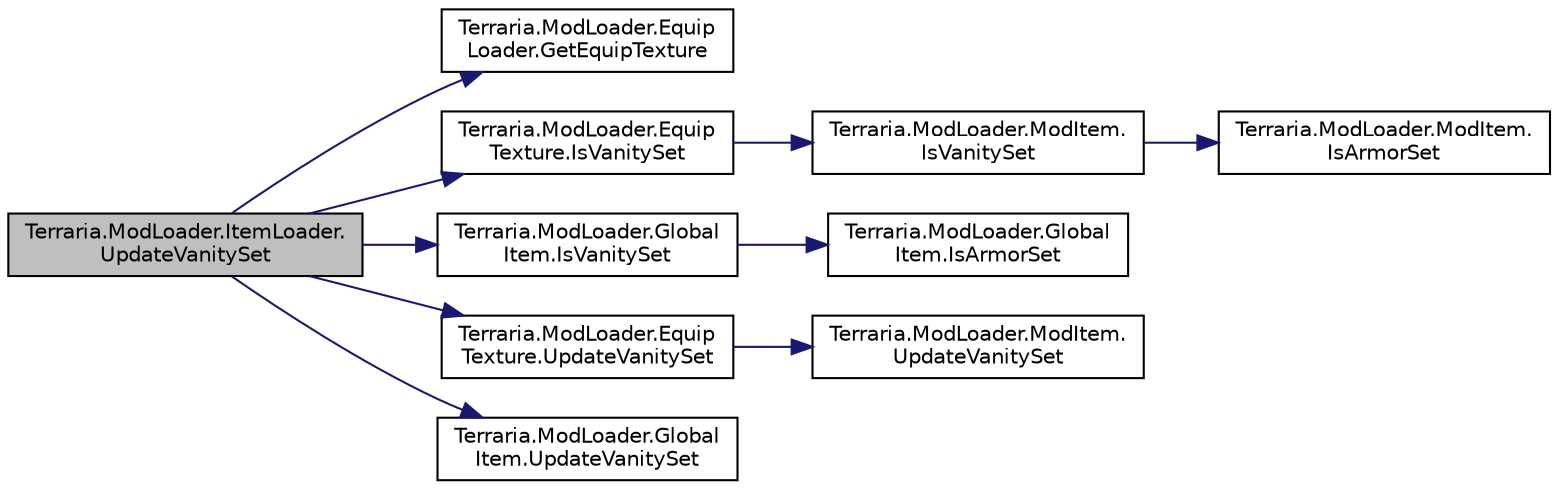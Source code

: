 digraph "Terraria.ModLoader.ItemLoader.UpdateVanitySet"
{
 // LATEX_PDF_SIZE
  edge [fontname="Helvetica",fontsize="10",labelfontname="Helvetica",labelfontsize="10"];
  node [fontname="Helvetica",fontsize="10",shape=record];
  rankdir="LR";
  Node1 [label="Terraria.ModLoader.ItemLoader.\lUpdateVanitySet",height=0.2,width=0.4,color="black", fillcolor="grey75", style="filled", fontcolor="black",tooltip="If the player's head texture's IsVanitySet returns true, calls the equipment texture's UpdateVanitySe..."];
  Node1 -> Node2 [color="midnightblue",fontsize="10",style="solid",fontname="Helvetica"];
  Node2 [label="Terraria.ModLoader.Equip\lLoader.GetEquipTexture",height=0.2,width=0.4,color="black", fillcolor="white", style="filled",URL="$class_terraria_1_1_mod_loader_1_1_equip_loader.html#a87c1e9bb37d938a07111fa76bae78575",tooltip="Gets the equipment texture for the specified equipment type and ID."];
  Node1 -> Node3 [color="midnightblue",fontsize="10",style="solid",fontname="Helvetica"];
  Node3 [label="Terraria.ModLoader.Equip\lTexture.IsVanitySet",height=0.2,width=0.4,color="black", fillcolor="white", style="filled",URL="$class_terraria_1_1_mod_loader_1_1_equip_texture.html#acd4647b2d645c915743daa3b734919f7",tooltip="Returns whether or not the head armor, body armor, and leg armor textures make up a set...."];
  Node3 -> Node4 [color="midnightblue",fontsize="10",style="solid",fontname="Helvetica"];
  Node4 [label="Terraria.ModLoader.ModItem.\lIsVanitySet",height=0.2,width=0.4,color="black", fillcolor="white", style="filled",URL="$class_terraria_1_1_mod_loader_1_1_mod_item.html#a7411ef16c0702304775364b6c177b690",tooltip="Returns whether or not the head armor, body armor, and leg armor textures make up a set...."];
  Node4 -> Node5 [color="midnightblue",fontsize="10",style="solid",fontname="Helvetica"];
  Node5 [label="Terraria.ModLoader.ModItem.\lIsArmorSet",height=0.2,width=0.4,color="black", fillcolor="white", style="filled",URL="$class_terraria_1_1_mod_loader_1_1_mod_item.html#a324513758f139965b9c5d13c588c5517",tooltip="Returns whether or not the head armor, body armor, and leg armor make up a set. If this returns true,..."];
  Node1 -> Node6 [color="midnightblue",fontsize="10",style="solid",fontname="Helvetica"];
  Node6 [label="Terraria.ModLoader.Global\lItem.IsVanitySet",height=0.2,width=0.4,color="black", fillcolor="white", style="filled",URL="$class_terraria_1_1_mod_loader_1_1_global_item.html#afc66c0f98cbc3d51a577b847d011d711",tooltip="Returns whether or not the head armor, body armor, and leg armor textures make up a set...."];
  Node6 -> Node7 [color="midnightblue",fontsize="10",style="solid",fontname="Helvetica"];
  Node7 [label="Terraria.ModLoader.Global\lItem.IsArmorSet",height=0.2,width=0.4,color="black", fillcolor="white", style="filled",URL="$class_terraria_1_1_mod_loader_1_1_global_item.html#a9ea562f4cb6d576abae4b59452e7bccd",tooltip="Allows you to determine whether the player is wearing an armor set, and return a name for this set...."];
  Node1 -> Node8 [color="midnightblue",fontsize="10",style="solid",fontname="Helvetica"];
  Node8 [label="Terraria.ModLoader.Equip\lTexture.UpdateVanitySet",height=0.2,width=0.4,color="black", fillcolor="white", style="filled",URL="$class_terraria_1_1_mod_loader_1_1_equip_texture.html#abd69a9fb53d2d6ec87763c26d052e8fa",tooltip="Allows you to create special effects (such as dust) when the player wears this equipment texture's va..."];
  Node8 -> Node9 [color="midnightblue",fontsize="10",style="solid",fontname="Helvetica"];
  Node9 [label="Terraria.ModLoader.ModItem.\lUpdateVanitySet",height=0.2,width=0.4,color="black", fillcolor="white", style="filled",URL="$class_terraria_1_1_mod_loader_1_1_mod_item.html#a6869b103de1055245cf851a26d9238b3",tooltip="Allows you to create special effects (such as dust) when the player wears this item's vanity set...."];
  Node1 -> Node10 [color="midnightblue",fontsize="10",style="solid",fontname="Helvetica"];
  Node10 [label="Terraria.ModLoader.Global\lItem.UpdateVanitySet",height=0.2,width=0.4,color="black", fillcolor="white", style="filled",URL="$class_terraria_1_1_mod_loader_1_1_global_item.html#acea1ec4dfa7de3501671ec24cb5dd3a2",tooltip="Allows you to create special effects (such as dust) when the player wears the vanity set with the giv..."];
}
